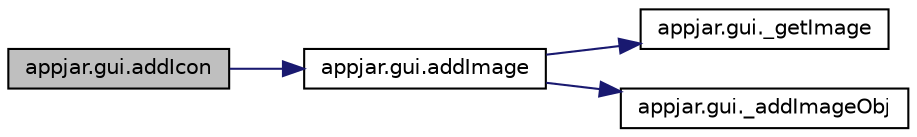 digraph "appjar.gui.addIcon"
{
  edge [fontname="Helvetica",fontsize="10",labelfontname="Helvetica",labelfontsize="10"];
  node [fontname="Helvetica",fontsize="10",shape=record];
  rankdir="LR";
  Node418 [label="appjar.gui.addIcon",height=0.2,width=0.4,color="black", fillcolor="grey75", style="filled", fontcolor="black"];
  Node418 -> Node419 [color="midnightblue",fontsize="10",style="solid",fontname="Helvetica"];
  Node419 [label="appjar.gui.addImage",height=0.2,width=0.4,color="black", fillcolor="white", style="filled",URL="$classappjar_1_1gui.html#aab755e0cfb436daccfd914e834c01c53"];
  Node419 -> Node420 [color="midnightblue",fontsize="10",style="solid",fontname="Helvetica"];
  Node420 [label="appjar.gui._getImage",height=0.2,width=0.4,color="black", fillcolor="white", style="filled",URL="$classappjar_1_1gui.html#a8890a622d0e8ab681b20883f4c7512cf"];
  Node419 -> Node421 [color="midnightblue",fontsize="10",style="solid",fontname="Helvetica"];
  Node421 [label="appjar.gui._addImageObj",height=0.2,width=0.4,color="black", fillcolor="white", style="filled",URL="$classappjar_1_1gui.html#af3da9249111847dd0f06946a7f22224a"];
}
